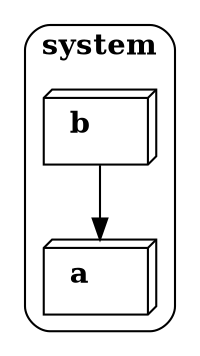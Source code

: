 digraph g {
  compound=true

  subgraph cluster_g1 {
    label=<<b>system</b>> style="rounded"

    g0 [shape="box3d" label=<
<b>a</b>
    >]
    g2 [shape="box3d" label=<
<b>b</b>
    >]
  }

  g2 -> g0 []
}
